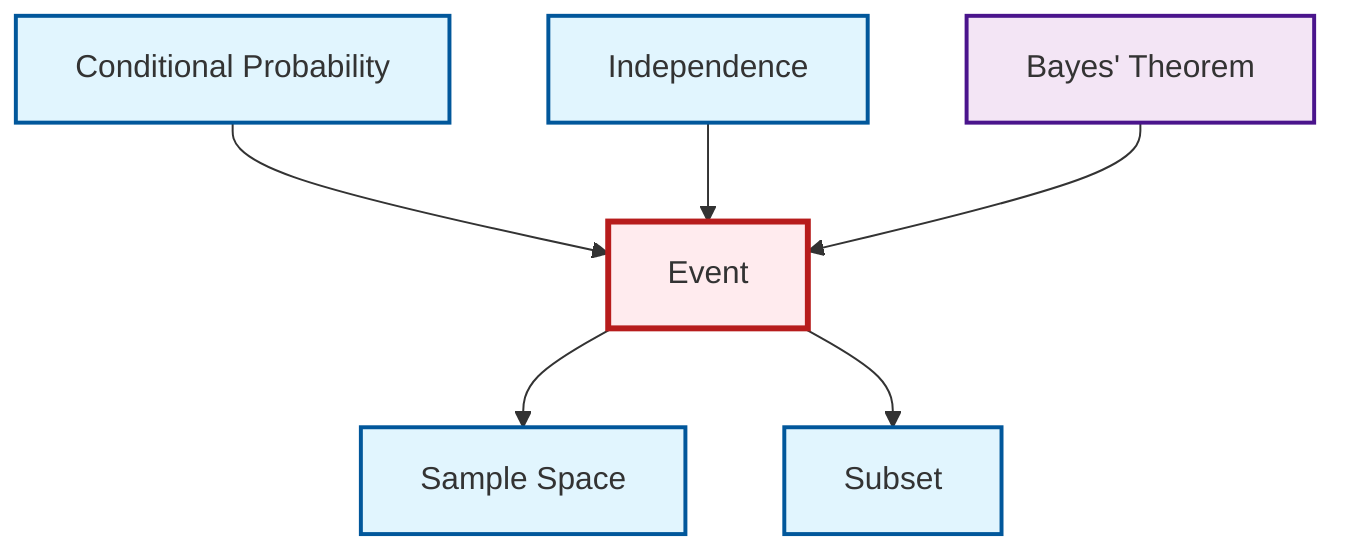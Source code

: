 graph TD
    classDef definition fill:#e1f5fe,stroke:#01579b,stroke-width:2px
    classDef theorem fill:#f3e5f5,stroke:#4a148c,stroke-width:2px
    classDef axiom fill:#fff3e0,stroke:#e65100,stroke-width:2px
    classDef example fill:#e8f5e9,stroke:#1b5e20,stroke-width:2px
    classDef current fill:#ffebee,stroke:#b71c1c,stroke-width:3px
    def-sample-space["Sample Space"]:::definition
    def-event["Event"]:::definition
    def-independence["Independence"]:::definition
    def-conditional-probability["Conditional Probability"]:::definition
    def-subset["Subset"]:::definition
    thm-bayes["Bayes' Theorem"]:::theorem
    def-event --> def-sample-space
    def-event --> def-subset
    def-conditional-probability --> def-event
    def-independence --> def-event
    thm-bayes --> def-event
    class def-event current